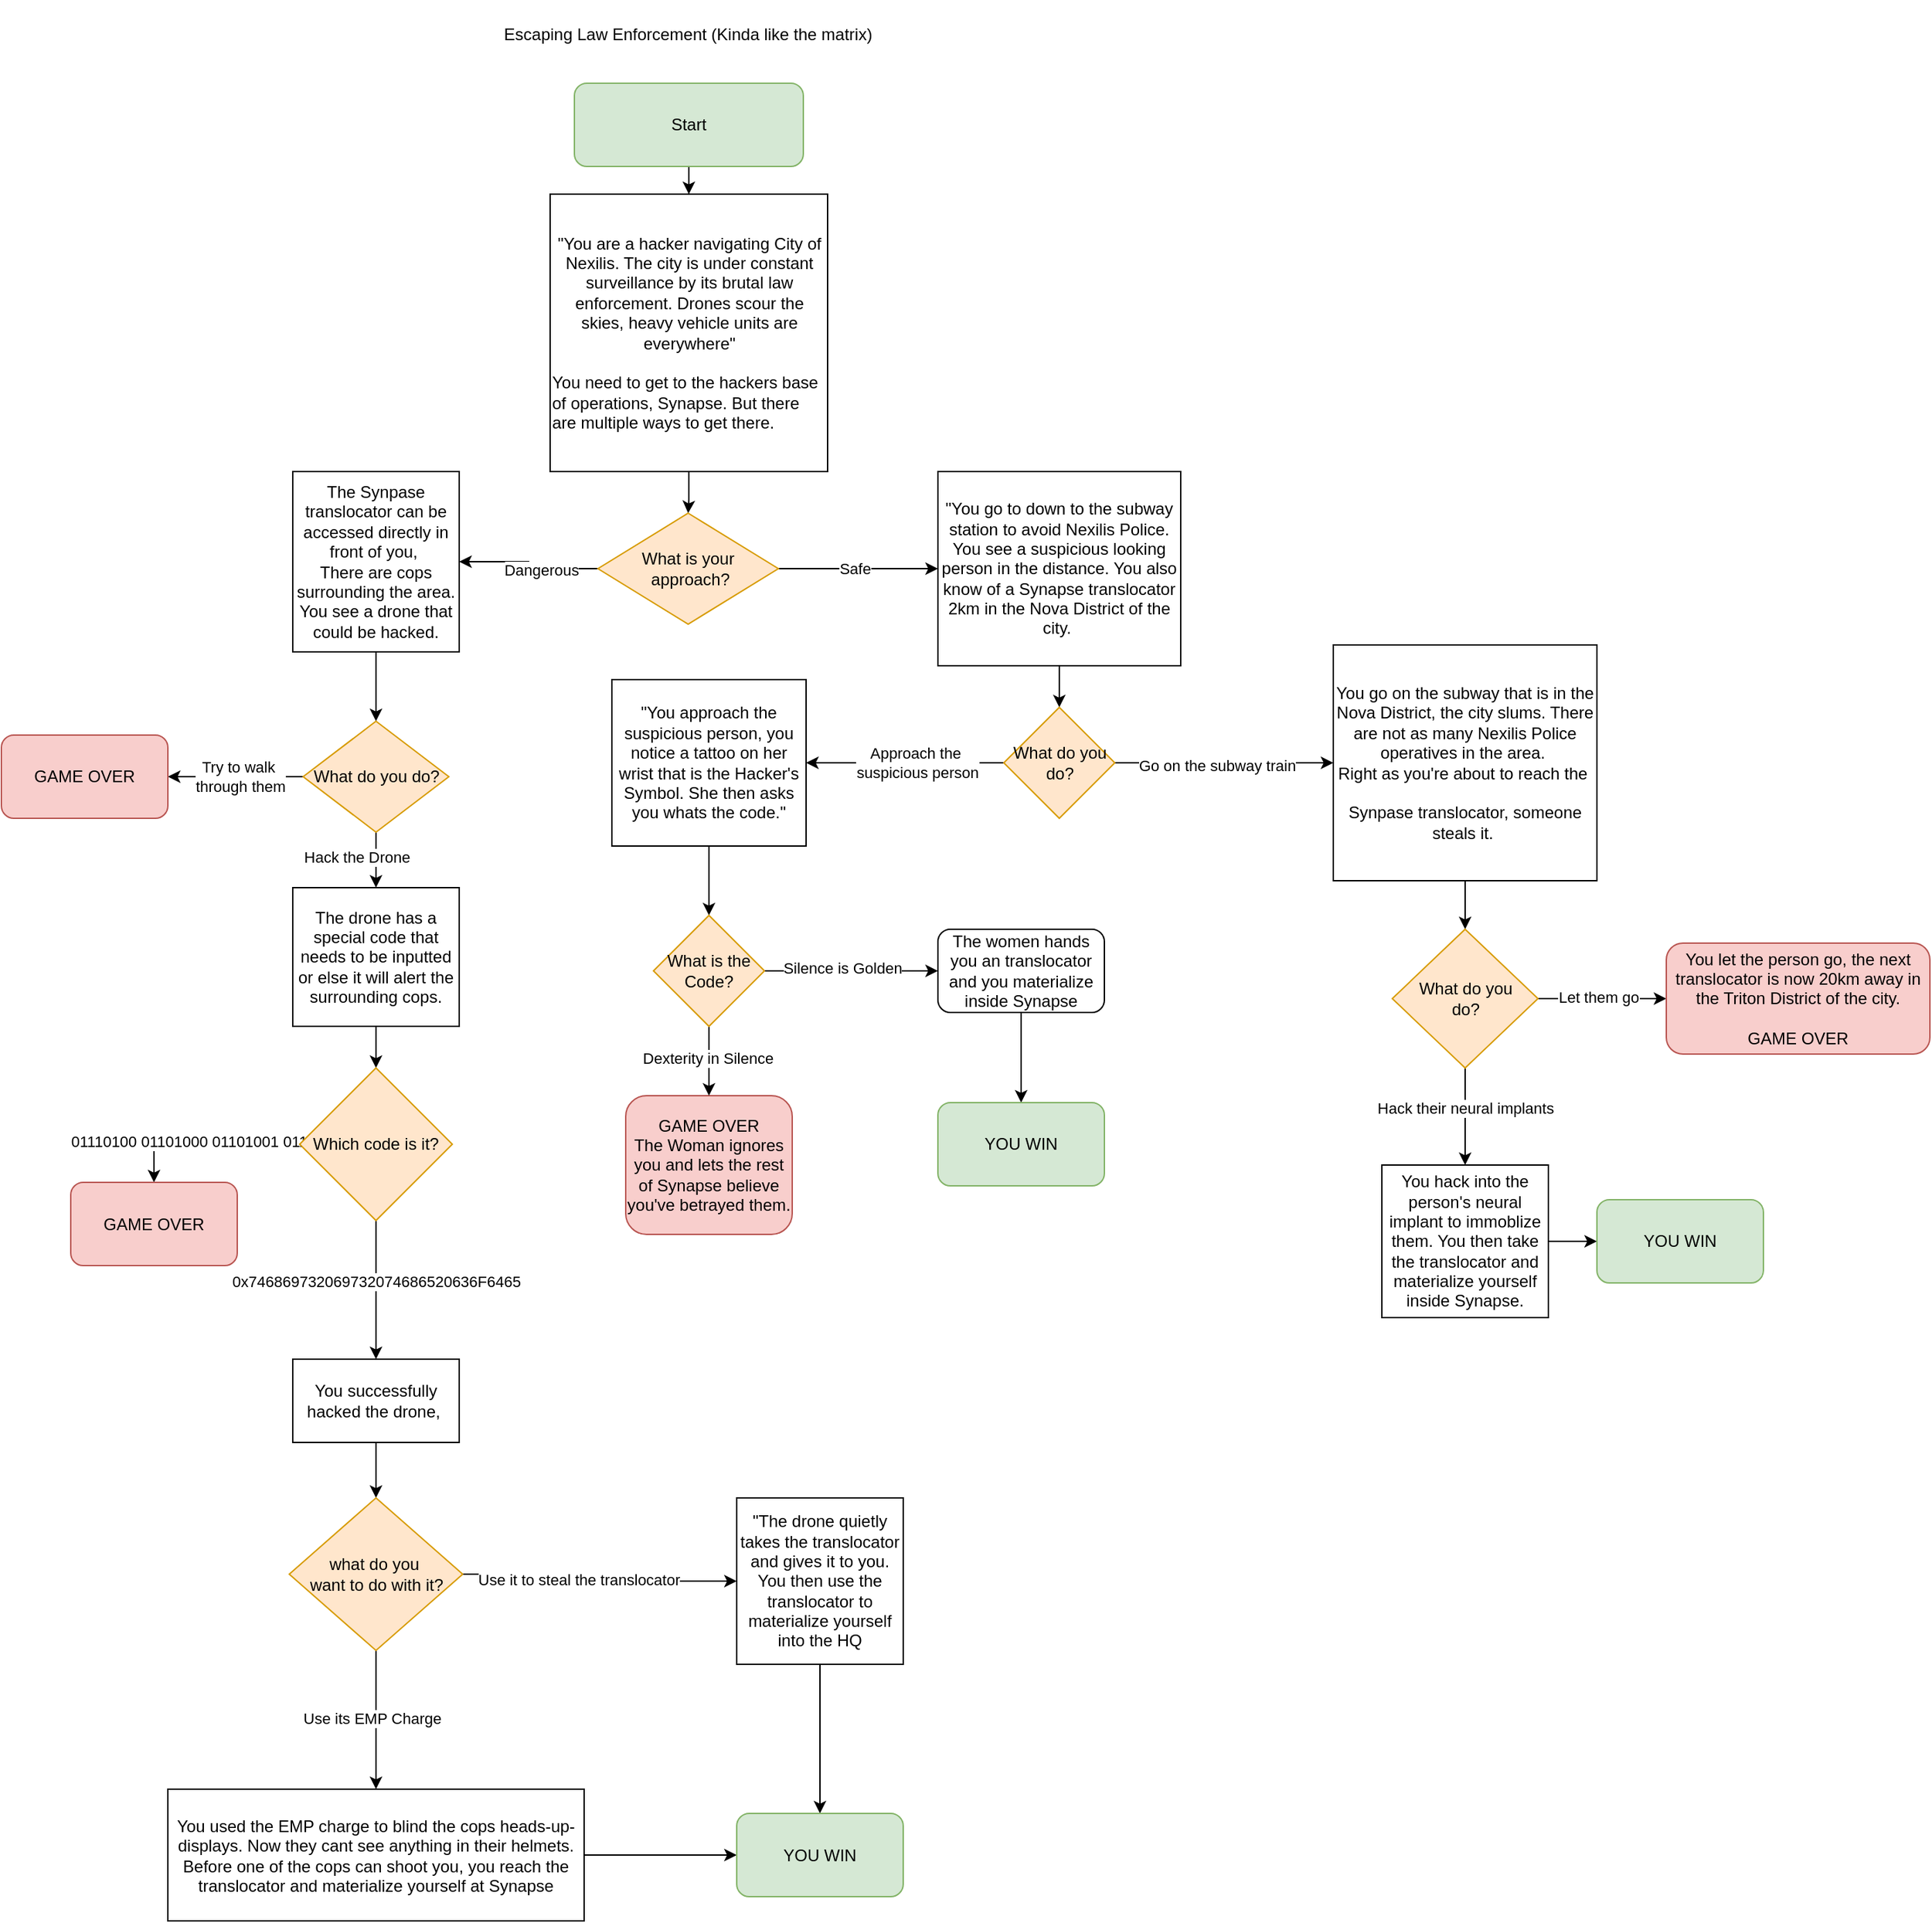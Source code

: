 <mxfile version="24.3.0" type="github">
  <diagram name="Page-1" id="pNmtudPLMQkaU-eBatCQ">
    <mxGraphModel dx="2359" dy="838" grid="1" gridSize="10" guides="1" tooltips="1" connect="1" arrows="1" fold="1" page="1" pageScale="1" pageWidth="850" pageHeight="1100" math="0" shadow="0">
      <root>
        <mxCell id="0" />
        <mxCell id="1" parent="0" />
        <mxCell id="VWLIcFDUOC9fxLD4wbr2-4" value="" style="edgeStyle=orthogonalEdgeStyle;rounded=0;orthogonalLoop=1;jettySize=auto;html=1;" parent="1" source="VWLIcFDUOC9fxLD4wbr2-1" target="VWLIcFDUOC9fxLD4wbr2-3" edge="1">
          <mxGeometry relative="1" as="geometry" />
        </mxCell>
        <mxCell id="VWLIcFDUOC9fxLD4wbr2-1" value="Start" style="rounded=1;whiteSpace=wrap;html=1;fillColor=#d5e8d4;strokeColor=#82b366;" parent="1" vertex="1">
          <mxGeometry x="343" y="80" width="165" height="60" as="geometry" />
        </mxCell>
        <mxCell id="VWLIcFDUOC9fxLD4wbr2-2" value="Escaping Law Enforcement (Kinda like the matrix)" style="text;html=1;align=center;verticalAlign=middle;whiteSpace=wrap;rounded=0;" parent="1" vertex="1">
          <mxGeometry x="260" y="20" width="330" height="50" as="geometry" />
        </mxCell>
        <mxCell id="VWLIcFDUOC9fxLD4wbr2-6" value="" style="edgeStyle=orthogonalEdgeStyle;rounded=0;orthogonalLoop=1;jettySize=auto;html=1;" parent="1" source="VWLIcFDUOC9fxLD4wbr2-3" target="VWLIcFDUOC9fxLD4wbr2-5" edge="1">
          <mxGeometry relative="1" as="geometry" />
        </mxCell>
        <mxCell id="VWLIcFDUOC9fxLD4wbr2-3" value="&quot;You are a hacker navigating City of Nexilis. The city is under constant surveillance by its brutal law enforcement. Drones scour the skies, heavy vehicle units are everywhere&quot;&lt;div&gt;&lt;br&gt;&lt;/div&gt;&lt;div style=&quot;text-align: left;&quot;&gt;You need to get to the hackers base of operations, Synapse&lt;span style=&quot;background-color: initial;&quot;&gt;. But there are multiple ways to get there.&lt;/span&gt;&lt;/div&gt;" style="whiteSpace=wrap;html=1;aspect=fixed;" parent="1" vertex="1">
          <mxGeometry x="325.5" y="160" width="200" height="200" as="geometry" />
        </mxCell>
        <mxCell id="VWLIcFDUOC9fxLD4wbr2-8" value="" style="edgeStyle=orthogonalEdgeStyle;rounded=0;orthogonalLoop=1;jettySize=auto;html=1;" parent="1" source="VWLIcFDUOC9fxLD4wbr2-5" target="VWLIcFDUOC9fxLD4wbr2-7" edge="1">
          <mxGeometry relative="1" as="geometry" />
        </mxCell>
        <mxCell id="5jEzZzmttTvrSZJdF8YI-21" value="Safe" style="edgeLabel;html=1;align=center;verticalAlign=middle;resizable=0;points=[];" vertex="1" connectable="0" parent="VWLIcFDUOC9fxLD4wbr2-8">
          <mxGeometry x="-0.048" relative="1" as="geometry">
            <mxPoint as="offset" />
          </mxGeometry>
        </mxCell>
        <mxCell id="VWLIcFDUOC9fxLD4wbr2-12" value="" style="edgeStyle=orthogonalEdgeStyle;rounded=0;orthogonalLoop=1;jettySize=auto;html=1;" parent="1" source="VWLIcFDUOC9fxLD4wbr2-5" target="VWLIcFDUOC9fxLD4wbr2-11" edge="1">
          <mxGeometry relative="1" as="geometry" />
        </mxCell>
        <mxCell id="5jEzZzmttTvrSZJdF8YI-3" value="Dangerous" style="edgeLabel;html=1;align=center;verticalAlign=middle;resizable=0;points=[];" vertex="1" connectable="0" parent="VWLIcFDUOC9fxLD4wbr2-12">
          <mxGeometry x="-0.222" y="1" relative="1" as="geometry">
            <mxPoint as="offset" />
          </mxGeometry>
        </mxCell>
        <mxCell id="VWLIcFDUOC9fxLD4wbr2-5" value="What is your&lt;div&gt;&amp;nbsp;approach?&lt;/div&gt;" style="rhombus;whiteSpace=wrap;html=1;fillColor=#ffe6cc;strokeColor=#d79b00;" parent="1" vertex="1">
          <mxGeometry x="360" y="390" width="130" height="80" as="geometry" />
        </mxCell>
        <mxCell id="5jEzZzmttTvrSZJdF8YI-5" value="" style="edgeStyle=orthogonalEdgeStyle;rounded=0;orthogonalLoop=1;jettySize=auto;html=1;" edge="1" parent="1" source="VWLIcFDUOC9fxLD4wbr2-7" target="5jEzZzmttTvrSZJdF8YI-4">
          <mxGeometry relative="1" as="geometry" />
        </mxCell>
        <mxCell id="VWLIcFDUOC9fxLD4wbr2-7" value="&quot;You go to down to the subway station to avoid Nexilis Police. You see a suspicious looking person in the distance. You also know of a Synapse translocator 2km in the Nova District of the city.&amp;nbsp;" style="whiteSpace=wrap;html=1;" parent="1" vertex="1">
          <mxGeometry x="605" y="360" width="175" height="140" as="geometry" />
        </mxCell>
        <mxCell id="VWLIcFDUOC9fxLD4wbr2-20" value="" style="edgeStyle=orthogonalEdgeStyle;rounded=0;orthogonalLoop=1;jettySize=auto;html=1;" parent="1" source="VWLIcFDUOC9fxLD4wbr2-11" target="VWLIcFDUOC9fxLD4wbr2-19" edge="1">
          <mxGeometry relative="1" as="geometry" />
        </mxCell>
        <mxCell id="VWLIcFDUOC9fxLD4wbr2-11" value="The Synpase translocator can be accessed directly in front of you,&amp;nbsp;&lt;div&gt;There are cops surrounding the area. You see a drone that could be hacked.&lt;/div&gt;" style="whiteSpace=wrap;html=1;" parent="1" vertex="1">
          <mxGeometry x="140" y="360" width="120" height="130" as="geometry" />
        </mxCell>
        <mxCell id="VWLIcFDUOC9fxLD4wbr2-22" value="" style="edgeStyle=orthogonalEdgeStyle;rounded=0;orthogonalLoop=1;jettySize=auto;html=1;" parent="1" source="VWLIcFDUOC9fxLD4wbr2-19" target="VWLIcFDUOC9fxLD4wbr2-21" edge="1">
          <mxGeometry relative="1" as="geometry" />
        </mxCell>
        <mxCell id="VWLIcFDUOC9fxLD4wbr2-26" value="Hack the Drone" style="edgeLabel;html=1;align=center;verticalAlign=middle;resizable=0;points=[];" parent="VWLIcFDUOC9fxLD4wbr2-22" vertex="1" connectable="0">
          <mxGeometry x="-0.229" y="-2" relative="1" as="geometry">
            <mxPoint x="-12" y="2" as="offset" />
          </mxGeometry>
        </mxCell>
        <mxCell id="VWLIcFDUOC9fxLD4wbr2-24" value="" style="edgeStyle=orthogonalEdgeStyle;rounded=0;orthogonalLoop=1;jettySize=auto;html=1;" parent="1" source="VWLIcFDUOC9fxLD4wbr2-19" target="5jEzZzmttTvrSZJdF8YI-22" edge="1">
          <mxGeometry relative="1" as="geometry">
            <mxPoint x="820" y="740" as="targetPoint" />
          </mxGeometry>
        </mxCell>
        <mxCell id="VWLIcFDUOC9fxLD4wbr2-25" value="Try to walk&amp;nbsp;&lt;div&gt;through them&lt;/div&gt;" style="edgeLabel;html=1;align=center;verticalAlign=middle;resizable=0;points=[];" parent="VWLIcFDUOC9fxLD4wbr2-24" vertex="1" connectable="0">
          <mxGeometry x="-0.069" relative="1" as="geometry">
            <mxPoint as="offset" />
          </mxGeometry>
        </mxCell>
        <mxCell id="VWLIcFDUOC9fxLD4wbr2-19" value="What do you do?" style="rhombus;whiteSpace=wrap;html=1;fillColor=#ffe6cc;strokeColor=#d79b00;" parent="1" vertex="1">
          <mxGeometry x="147.5" y="540" width="105" height="80" as="geometry" />
        </mxCell>
        <mxCell id="VWLIcFDUOC9fxLD4wbr2-28" value="" style="edgeStyle=orthogonalEdgeStyle;rounded=0;orthogonalLoop=1;jettySize=auto;html=1;" parent="1" source="VWLIcFDUOC9fxLD4wbr2-21" target="VWLIcFDUOC9fxLD4wbr2-27" edge="1">
          <mxGeometry relative="1" as="geometry" />
        </mxCell>
        <mxCell id="VWLIcFDUOC9fxLD4wbr2-21" value="The drone has a special code that needs to be inputted or else it will alert the surrounding cops." style="whiteSpace=wrap;html=1;" parent="1" vertex="1">
          <mxGeometry x="140" y="660" width="120" height="100" as="geometry" />
        </mxCell>
        <mxCell id="VWLIcFDUOC9fxLD4wbr2-23" value="GAME OVER&lt;div&gt;The Woman ignores you and lets the rest of Synapse believe you&#39;ve betrayed them.&lt;/div&gt;" style="rounded=1;whiteSpace=wrap;html=1;fillColor=#f8cecc;strokeColor=#b85450;" parent="1" vertex="1">
          <mxGeometry x="380" y="810" width="120" height="100" as="geometry" />
        </mxCell>
        <mxCell id="VWLIcFDUOC9fxLD4wbr2-30" value="" style="edgeStyle=orthogonalEdgeStyle;rounded=0;orthogonalLoop=1;jettySize=auto;html=1;entryX=0.5;entryY=0;entryDx=0;entryDy=0;" parent="1" source="VWLIcFDUOC9fxLD4wbr2-27" target="VWLIcFDUOC9fxLD4wbr2-29" edge="1">
          <mxGeometry relative="1" as="geometry" />
        </mxCell>
        <mxCell id="VWLIcFDUOC9fxLD4wbr2-32" value="01110100 01101000 01101001 01110011&amp;nbsp;" style="edgeLabel;html=1;align=center;verticalAlign=middle;resizable=0;points=[];" parent="VWLIcFDUOC9fxLD4wbr2-30" vertex="1" connectable="0">
          <mxGeometry x="-0.018" y="-2" relative="1" as="geometry">
            <mxPoint x="1" as="offset" />
          </mxGeometry>
        </mxCell>
        <mxCell id="VWLIcFDUOC9fxLD4wbr2-34" value="" style="edgeStyle=orthogonalEdgeStyle;rounded=0;orthogonalLoop=1;jettySize=auto;html=1;" parent="1" source="VWLIcFDUOC9fxLD4wbr2-27" target="VWLIcFDUOC9fxLD4wbr2-33" edge="1">
          <mxGeometry relative="1" as="geometry" />
        </mxCell>
        <mxCell id="VWLIcFDUOC9fxLD4wbr2-35" value="0x746869732069732074686520636F6465" style="edgeLabel;html=1;align=center;verticalAlign=middle;resizable=0;points=[];" parent="VWLIcFDUOC9fxLD4wbr2-34" vertex="1" connectable="0">
          <mxGeometry x="-0.132" relative="1" as="geometry">
            <mxPoint as="offset" />
          </mxGeometry>
        </mxCell>
        <mxCell id="VWLIcFDUOC9fxLD4wbr2-27" value="Which code is it?" style="rhombus;whiteSpace=wrap;html=1;fillColor=#ffe6cc;strokeColor=#d79b00;" parent="1" vertex="1">
          <mxGeometry x="145" y="790" width="110" height="110" as="geometry" />
        </mxCell>
        <mxCell id="VWLIcFDUOC9fxLD4wbr2-29" value="GAME OVER" style="rounded=1;whiteSpace=wrap;html=1;fillColor=#f8cecc;strokeColor=#b85450;" parent="1" vertex="1">
          <mxGeometry x="-20" y="872.5" width="120" height="60" as="geometry" />
        </mxCell>
        <mxCell id="VWLIcFDUOC9fxLD4wbr2-37" value="" style="edgeStyle=orthogonalEdgeStyle;rounded=0;orthogonalLoop=1;jettySize=auto;html=1;" parent="1" source="VWLIcFDUOC9fxLD4wbr2-33" target="VWLIcFDUOC9fxLD4wbr2-36" edge="1">
          <mxGeometry relative="1" as="geometry" />
        </mxCell>
        <mxCell id="VWLIcFDUOC9fxLD4wbr2-33" value="You successfully hacked the drone,&amp;nbsp;" style="whiteSpace=wrap;html=1;" parent="1" vertex="1">
          <mxGeometry x="140" y="1000" width="120" height="60" as="geometry" />
        </mxCell>
        <mxCell id="VWLIcFDUOC9fxLD4wbr2-39" value="" style="edgeStyle=orthogonalEdgeStyle;rounded=0;orthogonalLoop=1;jettySize=auto;html=1;" parent="1" source="VWLIcFDUOC9fxLD4wbr2-36" target="VWLIcFDUOC9fxLD4wbr2-38" edge="1">
          <mxGeometry relative="1" as="geometry" />
        </mxCell>
        <mxCell id="VWLIcFDUOC9fxLD4wbr2-42" value="Use its EMP Charge" style="edgeLabel;html=1;align=center;verticalAlign=middle;resizable=0;points=[];" parent="VWLIcFDUOC9fxLD4wbr2-39" vertex="1" connectable="0">
          <mxGeometry x="-0.02" y="-3" relative="1" as="geometry">
            <mxPoint as="offset" />
          </mxGeometry>
        </mxCell>
        <mxCell id="VWLIcFDUOC9fxLD4wbr2-44" value="" style="edgeStyle=orthogonalEdgeStyle;rounded=0;orthogonalLoop=1;jettySize=auto;html=1;" parent="1" source="VWLIcFDUOC9fxLD4wbr2-36" target="VWLIcFDUOC9fxLD4wbr2-43" edge="1">
          <mxGeometry relative="1" as="geometry" />
        </mxCell>
        <mxCell id="VWLIcFDUOC9fxLD4wbr2-45" value="Use it to steal the translocator" style="edgeLabel;html=1;align=center;verticalAlign=middle;resizable=0;points=[];" parent="VWLIcFDUOC9fxLD4wbr2-44" vertex="1" connectable="0">
          <mxGeometry x="-0.175" y="-4" relative="1" as="geometry">
            <mxPoint as="offset" />
          </mxGeometry>
        </mxCell>
        <mxCell id="VWLIcFDUOC9fxLD4wbr2-36" value="what do you&amp;nbsp;&lt;div&gt;want to do with it?&lt;/div&gt;" style="rhombus;whiteSpace=wrap;html=1;fillColor=#ffe6cc;strokeColor=#d79b00;" parent="1" vertex="1">
          <mxGeometry x="137.5" y="1100" width="125" height="110" as="geometry" />
        </mxCell>
        <mxCell id="VWLIcFDUOC9fxLD4wbr2-41" value="" style="edgeStyle=orthogonalEdgeStyle;rounded=0;orthogonalLoop=1;jettySize=auto;html=1;" parent="1" source="VWLIcFDUOC9fxLD4wbr2-38" target="5jEzZzmttTvrSZJdF8YI-1" edge="1">
          <mxGeometry relative="1" as="geometry">
            <mxPoint x="480" y="1357.5" as="targetPoint" />
          </mxGeometry>
        </mxCell>
        <mxCell id="VWLIcFDUOC9fxLD4wbr2-38" value="You used the EMP charge to blind the cops heads-up-displays. Now they cant see anything in their helmets. Before one of the cops can shoot you, you reach the translocator and materialize yourself at Synapse" style="whiteSpace=wrap;html=1;" parent="1" vertex="1">
          <mxGeometry x="50" y="1310" width="300" height="95" as="geometry" />
        </mxCell>
        <mxCell id="5jEzZzmttTvrSZJdF8YI-2" value="" style="edgeStyle=orthogonalEdgeStyle;rounded=0;orthogonalLoop=1;jettySize=auto;html=1;" edge="1" parent="1" source="VWLIcFDUOC9fxLD4wbr2-43" target="5jEzZzmttTvrSZJdF8YI-1">
          <mxGeometry relative="1" as="geometry" />
        </mxCell>
        <mxCell id="VWLIcFDUOC9fxLD4wbr2-43" value="&quot;The drone quietly takes the translocator and gives it to you. You then use the translocator to materialize yourself into the HQ" style="whiteSpace=wrap;html=1;" parent="1" vertex="1">
          <mxGeometry x="460" y="1100" width="120" height="120" as="geometry" />
        </mxCell>
        <mxCell id="5jEzZzmttTvrSZJdF8YI-1" value="YOU WIN" style="rounded=1;whiteSpace=wrap;html=1;fillColor=#d5e8d4;strokeColor=#82b366;" vertex="1" parent="1">
          <mxGeometry x="460" y="1327.5" width="120" height="60" as="geometry" />
        </mxCell>
        <mxCell id="5jEzZzmttTvrSZJdF8YI-7" value="" style="edgeStyle=orthogonalEdgeStyle;rounded=0;orthogonalLoop=1;jettySize=auto;html=1;" edge="1" parent="1" source="5jEzZzmttTvrSZJdF8YI-4" target="5jEzZzmttTvrSZJdF8YI-6">
          <mxGeometry relative="1" as="geometry" />
        </mxCell>
        <mxCell id="5jEzZzmttTvrSZJdF8YI-11" value="Go on the subway train" style="edgeLabel;html=1;align=center;verticalAlign=middle;resizable=0;points=[];" vertex="1" connectable="0" parent="5jEzZzmttTvrSZJdF8YI-7">
          <mxGeometry x="-0.067" y="-2" relative="1" as="geometry">
            <mxPoint as="offset" />
          </mxGeometry>
        </mxCell>
        <mxCell id="5jEzZzmttTvrSZJdF8YI-9" value="" style="edgeStyle=orthogonalEdgeStyle;rounded=0;orthogonalLoop=1;jettySize=auto;html=1;" edge="1" parent="1" source="5jEzZzmttTvrSZJdF8YI-4" target="5jEzZzmttTvrSZJdF8YI-8">
          <mxGeometry relative="1" as="geometry" />
        </mxCell>
        <mxCell id="5jEzZzmttTvrSZJdF8YI-10" value="Approach the&amp;nbsp;&lt;div&gt;suspicious person&lt;/div&gt;" style="edgeLabel;html=1;align=center;verticalAlign=middle;resizable=0;points=[];" vertex="1" connectable="0" parent="5jEzZzmttTvrSZJdF8YI-9">
          <mxGeometry x="-0.37" y="-1" relative="1" as="geometry">
            <mxPoint x="-18" y="1" as="offset" />
          </mxGeometry>
        </mxCell>
        <mxCell id="5jEzZzmttTvrSZJdF8YI-4" value="What do you do?" style="rhombus;whiteSpace=wrap;html=1;fillColor=#ffe6cc;strokeColor=#d79b00;" vertex="1" parent="1">
          <mxGeometry x="652.5" y="530" width="80" height="80" as="geometry" />
        </mxCell>
        <mxCell id="5jEzZzmttTvrSZJdF8YI-26" value="" style="edgeStyle=orthogonalEdgeStyle;rounded=0;orthogonalLoop=1;jettySize=auto;html=1;" edge="1" parent="1" source="5jEzZzmttTvrSZJdF8YI-6" target="5jEzZzmttTvrSZJdF8YI-25">
          <mxGeometry relative="1" as="geometry" />
        </mxCell>
        <mxCell id="5jEzZzmttTvrSZJdF8YI-6" value="You go on the subway that is in the Nova District, the city slums. There are not as many Nexilis Police operatives in the area.&amp;nbsp;&lt;div&gt;Right as you&#39;re about to reach the&amp;nbsp;&lt;/div&gt;&lt;div&gt;&lt;br&gt;&lt;/div&gt;&lt;div&gt;Synpase translocator, someone steals it.&amp;nbsp;&lt;/div&gt;" style="whiteSpace=wrap;html=1;" vertex="1" parent="1">
          <mxGeometry x="890" y="485" width="190" height="170" as="geometry" />
        </mxCell>
        <mxCell id="5jEzZzmttTvrSZJdF8YI-13" value="" style="edgeStyle=orthogonalEdgeStyle;rounded=0;orthogonalLoop=1;jettySize=auto;html=1;" edge="1" parent="1" source="5jEzZzmttTvrSZJdF8YI-8" target="5jEzZzmttTvrSZJdF8YI-12">
          <mxGeometry relative="1" as="geometry" />
        </mxCell>
        <mxCell id="5jEzZzmttTvrSZJdF8YI-8" value="&quot;You approach the suspicious person, you notice a tattoo on her wrist that is the Hacker&#39;s Symbol. She then asks you whats the code.&quot;" style="whiteSpace=wrap;html=1;" vertex="1" parent="1">
          <mxGeometry x="370" y="510" width="140" height="120" as="geometry" />
        </mxCell>
        <mxCell id="5jEzZzmttTvrSZJdF8YI-14" style="edgeStyle=orthogonalEdgeStyle;rounded=0;orthogonalLoop=1;jettySize=auto;html=1;entryX=0.5;entryY=0;entryDx=0;entryDy=0;" edge="1" parent="1" source="5jEzZzmttTvrSZJdF8YI-12" target="VWLIcFDUOC9fxLD4wbr2-23">
          <mxGeometry relative="1" as="geometry" />
        </mxCell>
        <mxCell id="5jEzZzmttTvrSZJdF8YI-15" value="Dexterity in Silence" style="edgeLabel;html=1;align=center;verticalAlign=middle;resizable=0;points=[];" vertex="1" connectable="0" parent="5jEzZzmttTvrSZJdF8YI-14">
          <mxGeometry x="-0.101" y="-1" relative="1" as="geometry">
            <mxPoint as="offset" />
          </mxGeometry>
        </mxCell>
        <mxCell id="5jEzZzmttTvrSZJdF8YI-17" value="" style="edgeStyle=orthogonalEdgeStyle;rounded=0;orthogonalLoop=1;jettySize=auto;html=1;" edge="1" parent="1" source="5jEzZzmttTvrSZJdF8YI-12" target="5jEzZzmttTvrSZJdF8YI-16">
          <mxGeometry relative="1" as="geometry" />
        </mxCell>
        <mxCell id="5jEzZzmttTvrSZJdF8YI-18" value="Silence is Golden" style="edgeLabel;html=1;align=center;verticalAlign=middle;resizable=0;points=[];" vertex="1" connectable="0" parent="5jEzZzmttTvrSZJdF8YI-17">
          <mxGeometry x="-0.107" y="2" relative="1" as="geometry">
            <mxPoint as="offset" />
          </mxGeometry>
        </mxCell>
        <mxCell id="5jEzZzmttTvrSZJdF8YI-12" value="What is the&lt;div&gt;Code?&lt;/div&gt;" style="rhombus;whiteSpace=wrap;html=1;fillColor=#ffe6cc;strokeColor=#d79b00;" vertex="1" parent="1">
          <mxGeometry x="400" y="680" width="80" height="80" as="geometry" />
        </mxCell>
        <mxCell id="5jEzZzmttTvrSZJdF8YI-24" value="" style="edgeStyle=orthogonalEdgeStyle;rounded=0;orthogonalLoop=1;jettySize=auto;html=1;" edge="1" parent="1" source="5jEzZzmttTvrSZJdF8YI-16" target="5jEzZzmttTvrSZJdF8YI-23">
          <mxGeometry relative="1" as="geometry" />
        </mxCell>
        <mxCell id="5jEzZzmttTvrSZJdF8YI-16" value="The women hands you an translocator and you materialize inside Synapse" style="rounded=1;whiteSpace=wrap;html=1;" vertex="1" parent="1">
          <mxGeometry x="605" y="690" width="120" height="60" as="geometry" />
        </mxCell>
        <mxCell id="5jEzZzmttTvrSZJdF8YI-22" value="GAME OVER" style="rounded=1;whiteSpace=wrap;html=1;fillColor=#f8cecc;strokeColor=#b85450;" vertex="1" parent="1">
          <mxGeometry x="-70" y="550" width="120" height="60" as="geometry" />
        </mxCell>
        <mxCell id="5jEzZzmttTvrSZJdF8YI-23" value="YOU WIN" style="whiteSpace=wrap;html=1;rounded=1;fillColor=#d5e8d4;strokeColor=#82b366;" vertex="1" parent="1">
          <mxGeometry x="605" y="815" width="120" height="60" as="geometry" />
        </mxCell>
        <mxCell id="5jEzZzmttTvrSZJdF8YI-28" value="" style="edgeStyle=orthogonalEdgeStyle;rounded=0;orthogonalLoop=1;jettySize=auto;html=1;" edge="1" parent="1" source="5jEzZzmttTvrSZJdF8YI-25" target="5jEzZzmttTvrSZJdF8YI-27">
          <mxGeometry relative="1" as="geometry" />
        </mxCell>
        <mxCell id="5jEzZzmttTvrSZJdF8YI-29" value="Hack their neural implants" style="edgeLabel;html=1;align=center;verticalAlign=middle;resizable=0;points=[];" vertex="1" connectable="0" parent="5jEzZzmttTvrSZJdF8YI-28">
          <mxGeometry x="-0.178" relative="1" as="geometry">
            <mxPoint as="offset" />
          </mxGeometry>
        </mxCell>
        <mxCell id="5jEzZzmttTvrSZJdF8YI-31" value="" style="edgeStyle=orthogonalEdgeStyle;rounded=0;orthogonalLoop=1;jettySize=auto;html=1;" edge="1" parent="1" source="5jEzZzmttTvrSZJdF8YI-25" target="5jEzZzmttTvrSZJdF8YI-30">
          <mxGeometry relative="1" as="geometry" />
        </mxCell>
        <mxCell id="5jEzZzmttTvrSZJdF8YI-32" value="Let them go" style="edgeLabel;html=1;align=center;verticalAlign=middle;resizable=0;points=[];" vertex="1" connectable="0" parent="5jEzZzmttTvrSZJdF8YI-31">
          <mxGeometry x="-0.059" y="1" relative="1" as="geometry">
            <mxPoint as="offset" />
          </mxGeometry>
        </mxCell>
        <mxCell id="5jEzZzmttTvrSZJdF8YI-25" value="What do you&lt;div&gt;do?&lt;/div&gt;" style="rhombus;whiteSpace=wrap;html=1;fillColor=#ffe6cc;strokeColor=#d79b00;" vertex="1" parent="1">
          <mxGeometry x="932.5" y="690" width="105" height="100" as="geometry" />
        </mxCell>
        <mxCell id="5jEzZzmttTvrSZJdF8YI-38" value="" style="edgeStyle=orthogonalEdgeStyle;rounded=0;orthogonalLoop=1;jettySize=auto;html=1;" edge="1" parent="1" source="5jEzZzmttTvrSZJdF8YI-27" target="5jEzZzmttTvrSZJdF8YI-37">
          <mxGeometry relative="1" as="geometry" />
        </mxCell>
        <mxCell id="5jEzZzmttTvrSZJdF8YI-27" value="You hack into the person&#39;s neural implant to immoblize them. You then take the translocator and materialize yourself inside Synapse." style="rounded=0;whiteSpace=wrap;html=1;" vertex="1" parent="1">
          <mxGeometry x="925" y="860" width="120" height="110" as="geometry" />
        </mxCell>
        <mxCell id="5jEzZzmttTvrSZJdF8YI-30" value="&lt;div&gt;You let the person go, the next translocator is now 20km away in the Triton District of the city.&lt;/div&gt;&lt;div&gt;&lt;br&gt;&lt;/div&gt;GAME OVER" style="rounded=1;whiteSpace=wrap;html=1;fillColor=#f8cecc;strokeColor=#b85450;" vertex="1" parent="1">
          <mxGeometry x="1130" y="700" width="190" height="80" as="geometry" />
        </mxCell>
        <mxCell id="5jEzZzmttTvrSZJdF8YI-37" value="YOU WIN" style="rounded=1;whiteSpace=wrap;html=1;fillColor=#d5e8d4;strokeColor=#82b366;" vertex="1" parent="1">
          <mxGeometry x="1080" y="885" width="120" height="60" as="geometry" />
        </mxCell>
      </root>
    </mxGraphModel>
  </diagram>
</mxfile>

